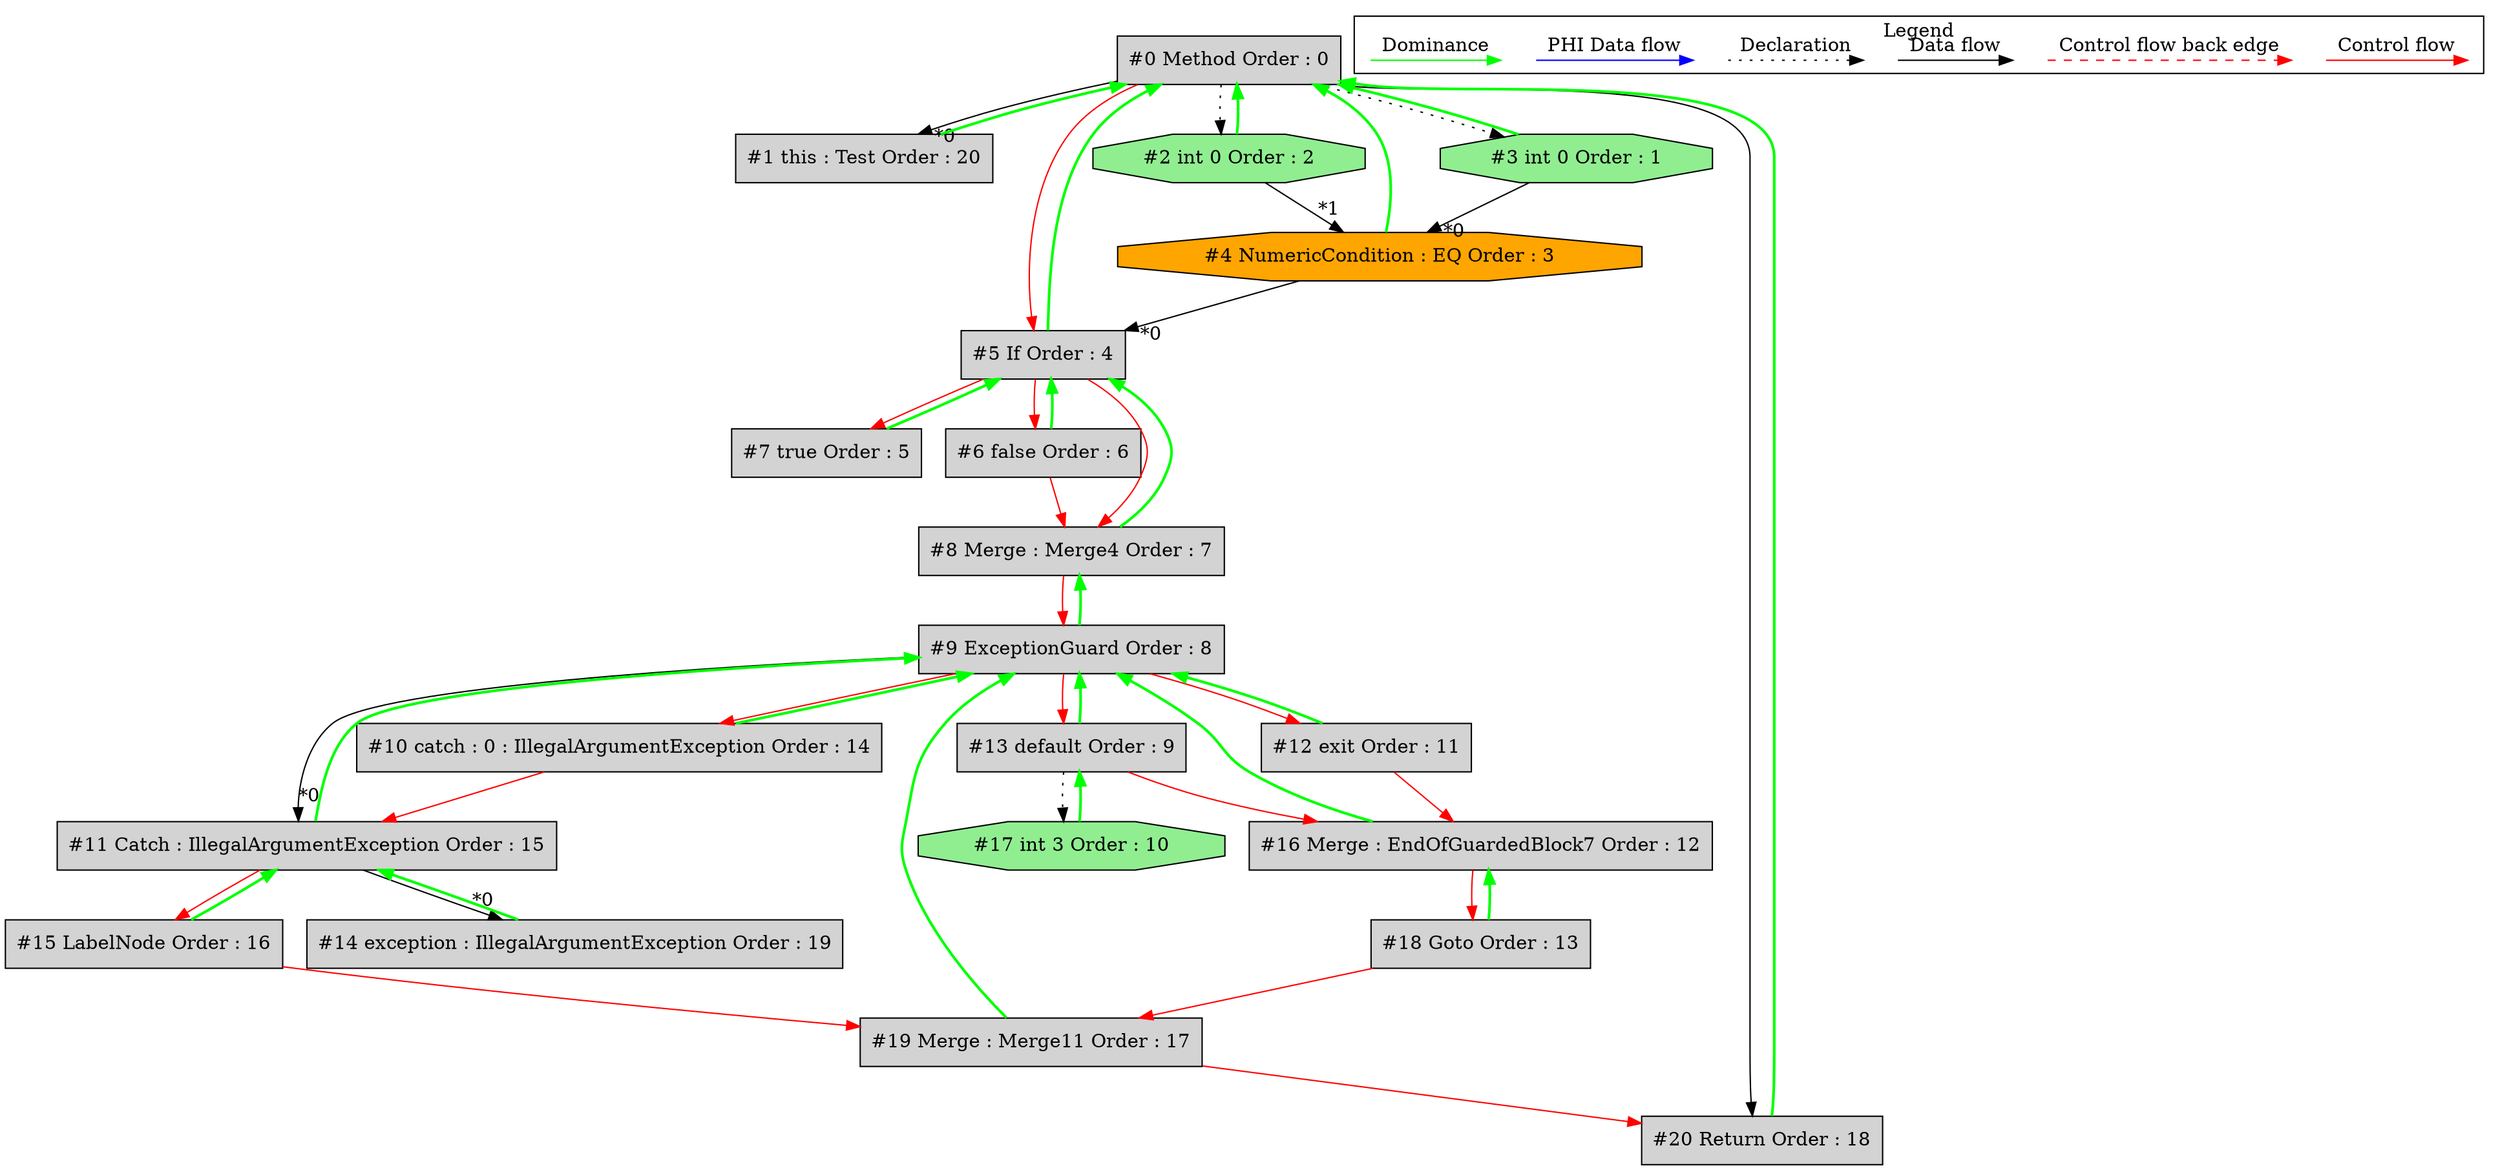 digraph debugoutput {
 ordering="in";
 node0[label="#0 Method Order : 0",shape=box, fillcolor=lightgrey, style=filled];
 node1[label="#1 this : Test Order : 20",shape=box, fillcolor=lightgrey, style=filled];
 node1 -> node0[dir="forward" color="green" penwidth="2"];
 node0 -> node1[headlabel="*0", labeldistance=2];
 node2[label="#2 int 0 Order : 2",shape=octagon, fillcolor=lightgreen, style=filled];
 node2 -> node0[dir="forward" color="green" penwidth="2"];
 node0 -> node2[style=dotted];
 node3[label="#3 int 0 Order : 1",shape=octagon, fillcolor=lightgreen, style=filled];
 node3 -> node0[dir="forward" color="green" penwidth="2"];
 node0 -> node3[style=dotted];
 node4[label="#4 NumericCondition : EQ Order : 3",shape=octagon, fillcolor=orange, style=filled];
 node4 -> node0[dir="forward" color="green" penwidth="2"];
 node3 -> node4[headlabel="*0", labeldistance=2];
 node2 -> node4[headlabel="*1", labeldistance=2];
 node5[label="#5 If Order : 4",shape=box, fillcolor=lightgrey, style=filled];
 node5 -> node0[dir="forward" color="green" penwidth="2"];
 node4 -> node5[headlabel="*0", labeldistance=2];
 node0 -> node5[labeldistance=2, color=red, fontcolor=red];
 node6[label="#6 false Order : 6",shape=box, fillcolor=lightgrey, style=filled];
 node6 -> node5[dir="forward" color="green" penwidth="2"];
 node5 -> node6[labeldistance=2, color=red, fontcolor=red];
 node7[label="#7 true Order : 5",shape=box, fillcolor=lightgrey, style=filled];
 node7 -> node5[dir="forward" color="green" penwidth="2"];
 node5 -> node7[labeldistance=2, color=red, fontcolor=red];
 node8[label="#8 Merge : Merge4 Order : 7",shape=box, fillcolor=lightgrey, style=filled];
 node8 -> node5[dir="forward" color="green" penwidth="2"];
 node5 -> node8[labeldistance=2, color=red, fontcolor=red];
 node6 -> node8[labeldistance=2, color=red, fontcolor=red];
 node9[label="#9 ExceptionGuard Order : 8",shape=box, fillcolor=lightgrey, style=filled];
 node9 -> node8[dir="forward" color="green" penwidth="2"];
 node8 -> node9[labeldistance=2, color=red, fontcolor=red];
 node10[label="#10 catch : 0 : IllegalArgumentException Order : 14",shape=box, fillcolor=lightgrey, style=filled];
 node10 -> node9[dir="forward" color="green" penwidth="2"];
 node9 -> node10[labeldistance=2, color=red, fontcolor=red];
 node11[label="#11 Catch : IllegalArgumentException Order : 15",shape=box, fillcolor=lightgrey, style=filled];
 node11 -> node9[dir="forward" color="green" penwidth="2"];
 node9 -> node11[headlabel="*0", labeldistance=2];
 node10 -> node11[labeldistance=2, color=red, fontcolor=red];
 node12[label="#12 exit Order : 11",shape=box, fillcolor=lightgrey, style=filled];
 node12 -> node9[dir="forward" color="green" penwidth="2"];
 node9 -> node12[labeldistance=2, color=red, fontcolor=red];
 node13[label="#13 default Order : 9",shape=box, fillcolor=lightgrey, style=filled];
 node13 -> node9[dir="forward" color="green" penwidth="2"];
 node9 -> node13[labeldistance=2, color=red, fontcolor=red];
 node14[label="#14 exception : IllegalArgumentException Order : 19",shape=box, fillcolor=lightgrey, style=filled];
 node14 -> node11[dir="forward" color="green" penwidth="2"];
 node11 -> node14[headlabel="*0", labeldistance=2];
 node15[label="#15 LabelNode Order : 16",shape=box, fillcolor=lightgrey, style=filled];
 node15 -> node11[dir="forward" color="green" penwidth="2"];
 node11 -> node15[labeldistance=2, color=red, fontcolor=red];
 node16[label="#16 Merge : EndOfGuardedBlock7 Order : 12",shape=box, fillcolor=lightgrey, style=filled];
 node16 -> node9[dir="forward" color="green" penwidth="2"];
 node13 -> node16[labeldistance=2, color=red, fontcolor=red];
 node12 -> node16[labeldistance=2, color=red, fontcolor=red];
 node17[label="#17 int 3 Order : 10",shape=octagon, fillcolor=lightgreen, style=filled];
 node17 -> node13[dir="forward" color="green" penwidth="2"];
 node13 -> node17[style=dotted];
 node18[label="#18 Goto Order : 13",shape=box, fillcolor=lightgrey, style=filled];
 node18 -> node16[dir="forward" color="green" penwidth="2"];
 node16 -> node18[labeldistance=2, color=red, fontcolor=red];
 node19[label="#19 Merge : Merge11 Order : 17",shape=box, fillcolor=lightgrey, style=filled];
 node19 -> node9[dir="forward" color="green" penwidth="2"];
 node18 -> node19[labeldistance=2, color=red, fontcolor=red];
 node15 -> node19[labeldistance=2, color=red, fontcolor=red];
 node20[label="#20 Return Order : 18",shape=box, fillcolor=lightgrey, style=filled];
 node20 -> node0[dir="forward" color="green" penwidth="2"];
 node19 -> node20[labeldistance=2, color=red, fontcolor=red];
 node0 -> node20;
 subgraph cluster_000 {
  label = "Legend";
  node [shape=point]
  {
   rank=same;
   c0 [style = invis];
   c1 [style = invis];
   c2 [style = invis];
   c3 [style = invis];
   d0 [style = invis];
   d1 [style = invis];
   d2 [style = invis];
   d3 [style = invis];
   d4 [style = invis];
   d5 [style = invis];
   d6 [style = invis];
   d7 [style = invis];
  }
  c0 -> c1 [label="Control flow", style=solid, color=red]
  c2 -> c3 [label="Control flow back edge", style=dashed, color=red]
  d0 -> d1 [label="Data flow"]
  d2 -> d3 [label="Declaration", style=dotted]
  d4 -> d5 [label="PHI Data flow", color=blue]
  d6 -> d7 [label="Dominance", color=green]
 }

}

